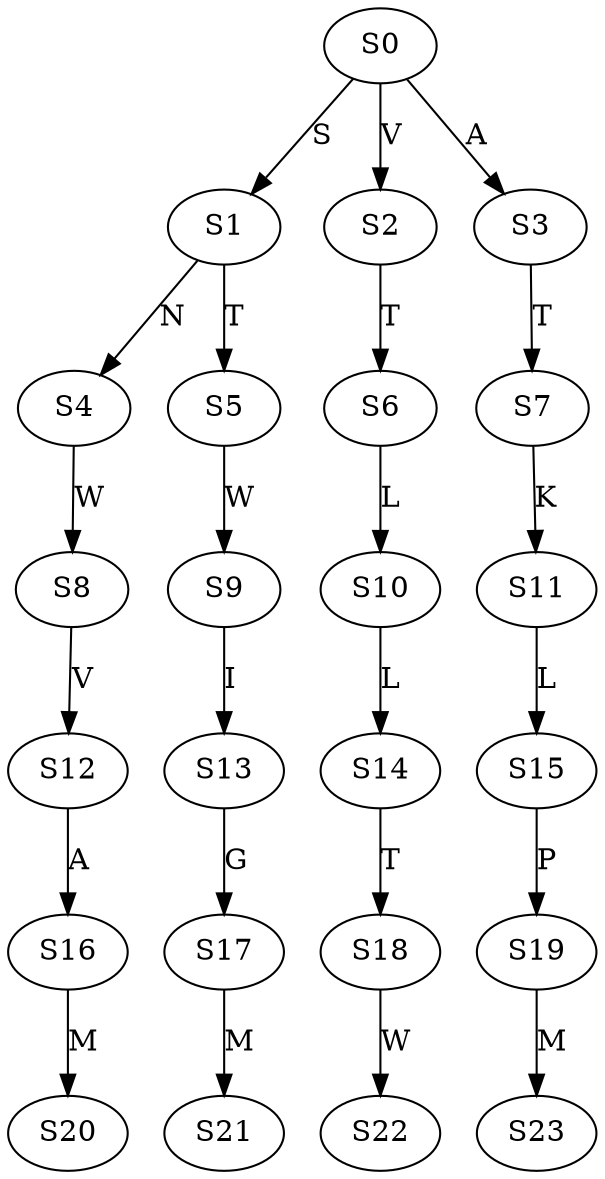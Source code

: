 strict digraph  {
	S0 -> S1 [ label = S ];
	S0 -> S2 [ label = V ];
	S0 -> S3 [ label = A ];
	S1 -> S4 [ label = N ];
	S1 -> S5 [ label = T ];
	S2 -> S6 [ label = T ];
	S3 -> S7 [ label = T ];
	S4 -> S8 [ label = W ];
	S5 -> S9 [ label = W ];
	S6 -> S10 [ label = L ];
	S7 -> S11 [ label = K ];
	S8 -> S12 [ label = V ];
	S9 -> S13 [ label = I ];
	S10 -> S14 [ label = L ];
	S11 -> S15 [ label = L ];
	S12 -> S16 [ label = A ];
	S13 -> S17 [ label = G ];
	S14 -> S18 [ label = T ];
	S15 -> S19 [ label = P ];
	S16 -> S20 [ label = M ];
	S17 -> S21 [ label = M ];
	S18 -> S22 [ label = W ];
	S19 -> S23 [ label = M ];
}
